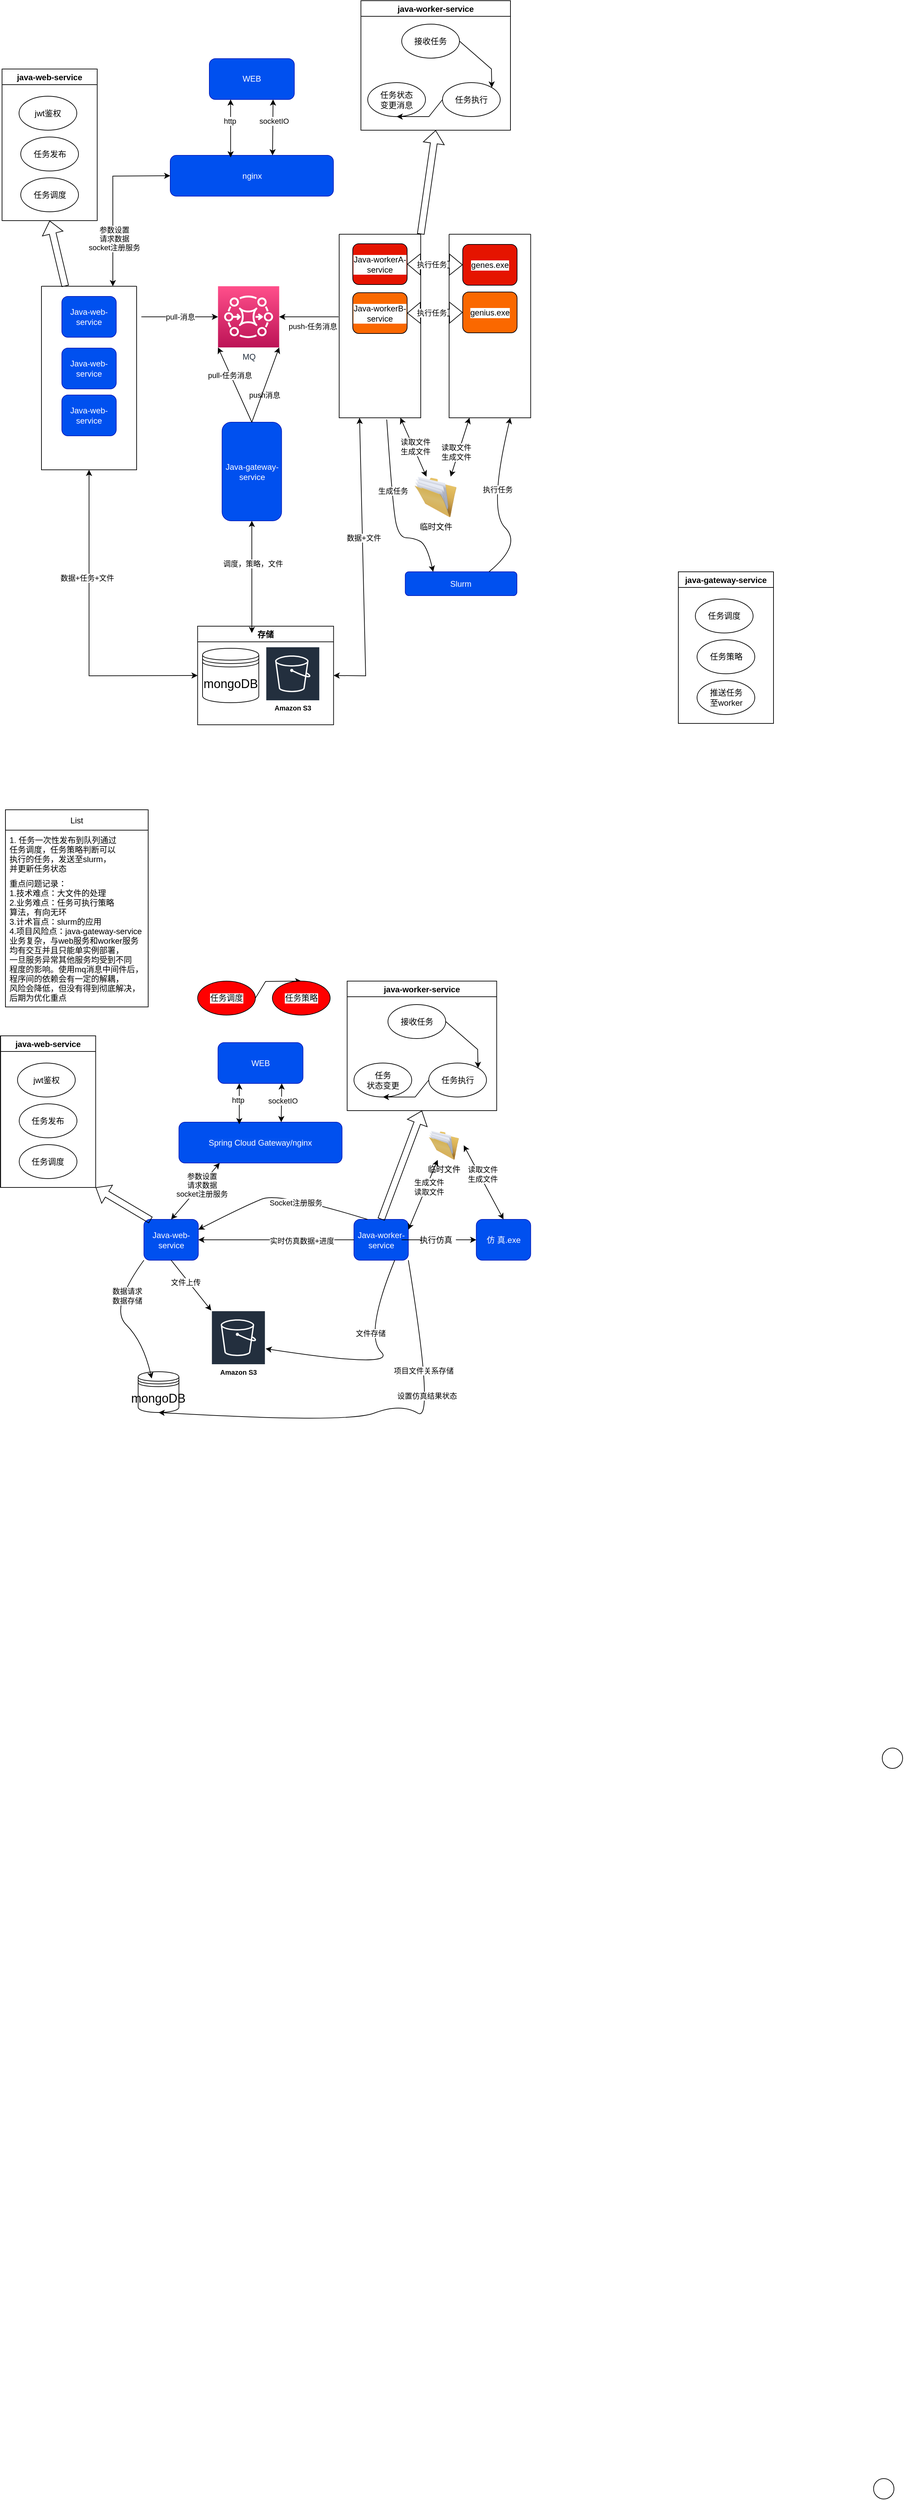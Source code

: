 <mxfile version="15.7.3" type="github">
  <diagram name="Page-1" id="822b0af5-4adb-64df-f703-e8dfc1f81529">
    <mxGraphModel dx="1350" dy="805" grid="1" gridSize="10" guides="1" tooltips="1" connect="1" arrows="1" fold="1" page="1" pageScale="1" pageWidth="827" pageHeight="1169" background="#ffffff" math="0" shadow="0">
      <root>
        <mxCell id="0" />
        <mxCell id="1" parent="0" />
        <mxCell id="8JtYcUfM9IEuaBObehJX-100" value="" style="shape=ellipse;html=1;dashed=0;whitespace=wrap;perimeter=ellipsePerimeter;shadow=0;labelBackgroundColor=default;fontSize=10;fontColor=default;strokeColor=default;strokeWidth=1;fillColor=default;verticalAlign=top;align=center;" parent="1" vertex="1">
          <mxGeometry x="1320" y="2580" width="30" height="30" as="geometry" />
        </mxCell>
        <mxCell id="8JtYcUfM9IEuaBObehJX-207" value="WEB" style="rounded=1;whiteSpace=wrap;html=1;fontColor=#ffffff;strokeColor=#001DBC;fillColor=#0050ef;align=center;" parent="1" vertex="1">
          <mxGeometry x="330" y="95.25" width="125" height="60" as="geometry" />
        </mxCell>
        <mxCell id="8JtYcUfM9IEuaBObehJX-208" value="&lt;font style=&quot;font-size: 12px&quot;&gt;nginx&lt;/font&gt;" style="rounded=1;whiteSpace=wrap;html=1;fontColor=#ffffff;strokeColor=#001DBC;fillColor=#0050ef;align=center;" parent="1" vertex="1">
          <mxGeometry x="272.5" y="237.5" width="240" height="60" as="geometry" />
        </mxCell>
        <mxCell id="8JtYcUfM9IEuaBObehJX-209" value="" style="shape=ellipse;html=1;dashed=0;whitespace=wrap;perimeter=ellipsePerimeter;shadow=0;labelBackgroundColor=default;fontSize=10;fontColor=default;strokeColor=default;strokeWidth=1;fillColor=default;verticalAlign=top;align=center;" parent="1" vertex="1">
          <mxGeometry x="1307.25" y="3654.5" width="30" height="30" as="geometry" />
        </mxCell>
        <mxCell id="8JtYcUfM9IEuaBObehJX-215" value="" style="endArrow=classic;startArrow=classic;html=1;rounded=0;fontColor=default;strokeColor=default;labelBackgroundColor=default;exitX=0.627;exitY=0;exitDx=0;exitDy=0;entryX=0.75;entryY=1;entryDx=0;entryDy=0;exitPerimeter=0;align=center;" parent="1" source="8JtYcUfM9IEuaBObehJX-208" target="8JtYcUfM9IEuaBObehJX-207" edge="1">
          <mxGeometry width="50" height="50" relative="1" as="geometry">
            <mxPoint x="370" y="240.5" as="sourcePoint" />
            <mxPoint x="420" y="190.5" as="targetPoint" />
          </mxGeometry>
        </mxCell>
        <mxCell id="8JtYcUfM9IEuaBObehJX-216" value="socketIO" style="edgeLabel;html=1;align=center;verticalAlign=middle;resizable=0;points=[];fontColor=default;labelBackgroundColor=default;" parent="8JtYcUfM9IEuaBObehJX-215" vertex="1" connectable="0">
          <mxGeometry x="0.509" y="-1" relative="1" as="geometry">
            <mxPoint y="11" as="offset" />
          </mxGeometry>
        </mxCell>
        <mxCell id="8JtYcUfM9IEuaBObehJX-217" value="" style="endArrow=classic;startArrow=classic;html=1;rounded=0;labelBackgroundColor=default;fontColor=default;strokeColor=default;entryX=0;entryY=0.5;entryDx=0;entryDy=0;exitX=0.75;exitY=0;exitDx=0;exitDy=0;align=center;" parent="1" source="8JtYcUfM9IEuaBObehJX-269" target="8JtYcUfM9IEuaBObehJX-208" edge="1">
          <mxGeometry width="50" height="50" relative="1" as="geometry">
            <mxPoint x="261" y="380.5" as="sourcePoint" />
            <mxPoint x="370" y="330.5" as="targetPoint" />
            <Array as="points">
              <mxPoint x="188" y="268" />
            </Array>
          </mxGeometry>
        </mxCell>
        <mxCell id="8JtYcUfM9IEuaBObehJX-218" value="参数设置&lt;br&gt;请求数据&lt;br&gt;socket注册服务" style="edgeLabel;html=1;align=center;verticalAlign=middle;resizable=0;points=[];fontColor=default;" parent="8JtYcUfM9IEuaBObehJX-217" vertex="1" connectable="0">
          <mxGeometry x="0.254" y="-2" relative="1" as="geometry">
            <mxPoint y="84" as="offset" />
          </mxGeometry>
        </mxCell>
        <mxCell id="8JtYcUfM9IEuaBObehJX-230" value="java-web-service" style="swimlane;labelBackgroundColor=default;fontColor=default;strokeColor=default;fillColor=default;align=center;" parent="1" vertex="1">
          <mxGeometry x="25" y="110.5" width="140" height="223" as="geometry" />
        </mxCell>
        <mxCell id="8JtYcUfM9IEuaBObehJX-231" value="jwt鉴权" style="ellipse;whiteSpace=wrap;html=1;labelBackgroundColor=default;fontColor=default;strokeColor=default;fillColor=default;align=center;" parent="8JtYcUfM9IEuaBObehJX-230" vertex="1">
          <mxGeometry x="25" y="40" width="85" height="50" as="geometry" />
        </mxCell>
        <mxCell id="8JtYcUfM9IEuaBObehJX-232" value="任务发布" style="ellipse;whiteSpace=wrap;html=1;labelBackgroundColor=default;fontColor=default;strokeColor=default;fillColor=default;align=center;" parent="8JtYcUfM9IEuaBObehJX-230" vertex="1">
          <mxGeometry x="27.5" y="100" width="85" height="50" as="geometry" />
        </mxCell>
        <mxCell id="8JtYcUfM9IEuaBObehJX-233" value="任务调度" style="ellipse;whiteSpace=wrap;html=1;labelBackgroundColor=default;fontColor=default;strokeColor=default;fillColor=default;align=center;" parent="8JtYcUfM9IEuaBObehJX-230" vertex="1">
          <mxGeometry x="27.5" y="160" width="85" height="50" as="geometry" />
        </mxCell>
        <mxCell id="8JtYcUfM9IEuaBObehJX-234" value="" style="shape=flexArrow;endArrow=classic;html=1;rounded=0;labelBackgroundColor=default;fontColor=default;strokeColor=default;entryX=0.5;entryY=1;entryDx=0;entryDy=0;exitX=0.25;exitY=0;exitDx=0;exitDy=0;align=center;" parent="1" source="8JtYcUfM9IEuaBObehJX-269" target="8JtYcUfM9IEuaBObehJX-230" edge="1">
          <mxGeometry width="50" height="50" relative="1" as="geometry">
            <mxPoint x="231" y="381.52" as="sourcePoint" />
            <mxPoint x="150" y="400.5" as="targetPoint" />
          </mxGeometry>
        </mxCell>
        <mxCell id="8JtYcUfM9IEuaBObehJX-235" value="临时文件" style="image;html=1;image=img/lib/clip_art/general/Full_Folder_128x128.png;shadow=0;dashed=0;labelBackgroundColor=default;fontColor=default;strokeColor=default;strokeWidth=2;fillColor=none;verticalAlign=top;align=center;" parent="1" vertex="1">
          <mxGeometry x="618.25" y="710" width="89" height="60" as="geometry" />
        </mxCell>
        <mxCell id="8JtYcUfM9IEuaBObehJX-238" value="" style="endArrow=classic;startArrow=classic;html=1;rounded=0;labelBackgroundColor=default;fontColor=default;strokeColor=default;entryX=0.25;entryY=1;entryDx=0;entryDy=0;exitX=0.37;exitY=0.05;exitDx=0;exitDy=0;exitPerimeter=0;align=center;" parent="1" source="8JtYcUfM9IEuaBObehJX-208" target="8JtYcUfM9IEuaBObehJX-207" edge="1">
          <mxGeometry width="50" height="50" relative="1" as="geometry">
            <mxPoint x="320" y="240.5" as="sourcePoint" />
            <mxPoint x="370" y="190.5" as="targetPoint" />
          </mxGeometry>
        </mxCell>
        <mxCell id="8JtYcUfM9IEuaBObehJX-239" value="http" style="edgeLabel;html=1;align=center;verticalAlign=middle;resizable=0;points=[];fontColor=default;labelBackgroundColor=default;" parent="8JtYcUfM9IEuaBObehJX-238" vertex="1" connectable="0">
          <mxGeometry x="0.433" y="2" relative="1" as="geometry">
            <mxPoint y="7" as="offset" />
          </mxGeometry>
        </mxCell>
        <mxCell id="8JtYcUfM9IEuaBObehJX-242" value="" style="endArrow=classic;startArrow=classic;html=1;rounded=0;labelBackgroundColor=default;fontColor=default;strokeColor=default;exitX=0.25;exitY=1;exitDx=0;exitDy=0;entryX=0.75;entryY=0;entryDx=0;entryDy=0;align=center;" parent="1" source="8JtYcUfM9IEuaBObehJX-283" target="8JtYcUfM9IEuaBObehJX-235" edge="1">
          <mxGeometry width="50" height="50" relative="1" as="geometry">
            <mxPoint x="750" y="380.5" as="sourcePoint" />
            <mxPoint x="773" y="274.5" as="targetPoint" />
          </mxGeometry>
        </mxCell>
        <mxCell id="8JtYcUfM9IEuaBObehJX-243" value="读取文件&lt;br&gt;生成文件" style="edgeLabel;html=1;align=center;verticalAlign=middle;resizable=0;points=[];fontColor=default;labelBackgroundColor=default;" parent="8JtYcUfM9IEuaBObehJX-242" vertex="1" connectable="0">
          <mxGeometry x="0.192" y="-4" relative="1" as="geometry">
            <mxPoint as="offset" />
          </mxGeometry>
        </mxCell>
        <mxCell id="8JtYcUfM9IEuaBObehJX-246" value="java-worker-service" style="swimlane;labelBackgroundColor=default;fontColor=default;strokeColor=default;fillColor=default;align=center;startSize=23;" parent="1" vertex="1">
          <mxGeometry x="553" y="10" width="220" height="190.5" as="geometry">
            <mxRectangle x="517.25" y="1220" width="140" height="23" as="alternateBounds" />
          </mxGeometry>
        </mxCell>
        <mxCell id="8JtYcUfM9IEuaBObehJX-247" value="任务状态&lt;br&gt;变更消息" style="ellipse;whiteSpace=wrap;html=1;labelBackgroundColor=default;fontColor=default;strokeColor=default;fillColor=default;align=center;" parent="8JtYcUfM9IEuaBObehJX-246" vertex="1">
          <mxGeometry x="10" y="120.5" width="85" height="50" as="geometry" />
        </mxCell>
        <mxCell id="8JtYcUfM9IEuaBObehJX-248" value="任务执行" style="ellipse;whiteSpace=wrap;html=1;labelBackgroundColor=default;fontColor=default;strokeColor=default;fillColor=default;align=center;" parent="8JtYcUfM9IEuaBObehJX-246" vertex="1">
          <mxGeometry x="120" y="120.5" width="85" height="50" as="geometry" />
        </mxCell>
        <mxCell id="8JtYcUfM9IEuaBObehJX-249" value="" style="endArrow=classic;html=1;rounded=0;labelBackgroundColor=default;fontSize=12;fontColor=default;strokeColor=default;exitX=0;exitY=0.5;exitDx=0;exitDy=0;entryX=0.5;entryY=1;entryDx=0;entryDy=0;align=center;" parent="8JtYcUfM9IEuaBObehJX-246" source="8JtYcUfM9IEuaBObehJX-248" target="8JtYcUfM9IEuaBObehJX-247" edge="1">
          <mxGeometry width="50" height="50" relative="1" as="geometry">
            <mxPoint x="70" y="140.5" as="sourcePoint" />
            <mxPoint x="120" y="90.5" as="targetPoint" />
            <Array as="points">
              <mxPoint x="100" y="170.5" />
            </Array>
          </mxGeometry>
        </mxCell>
        <mxCell id="8JtYcUfM9IEuaBObehJX-250" value="接收任务" style="ellipse;whiteSpace=wrap;html=1;labelBackgroundColor=default;fontColor=default;strokeColor=default;fillColor=default;align=center;" parent="8JtYcUfM9IEuaBObehJX-246" vertex="1">
          <mxGeometry x="60" y="34.5" width="85" height="50" as="geometry" />
        </mxCell>
        <mxCell id="8JtYcUfM9IEuaBObehJX-251" value="" style="endArrow=classic;html=1;rounded=0;labelBackgroundColor=default;fontSize=12;fontColor=default;strokeColor=default;exitX=1;exitY=0.5;exitDx=0;exitDy=0;entryX=1;entryY=0;entryDx=0;entryDy=0;align=center;" parent="8JtYcUfM9IEuaBObehJX-246" source="8JtYcUfM9IEuaBObehJX-250" target="8JtYcUfM9IEuaBObehJX-248" edge="1">
          <mxGeometry width="50" height="50" relative="1" as="geometry">
            <mxPoint x="80" y="140.5" as="sourcePoint" />
            <mxPoint x="130" y="90.5" as="targetPoint" />
            <Array as="points">
              <mxPoint x="192" y="100.5" />
            </Array>
          </mxGeometry>
        </mxCell>
        <mxCell id="8JtYcUfM9IEuaBObehJX-252" value="" style="shape=flexArrow;endArrow=classic;html=1;rounded=0;labelBackgroundColor=default;fontColor=default;strokeColor=default;entryX=0.5;entryY=1;entryDx=0;entryDy=0;exitX=1;exitY=0;exitDx=0;exitDy=0;align=center;" parent="1" source="8JtYcUfM9IEuaBObehJX-288" target="8JtYcUfM9IEuaBObehJX-246" edge="1">
          <mxGeometry width="50" height="50" relative="1" as="geometry">
            <mxPoint x="572.75" y="380.5" as="sourcePoint" />
            <mxPoint x="539" y="243.49" as="targetPoint" />
          </mxGeometry>
        </mxCell>
        <mxCell id="8JtYcUfM9IEuaBObehJX-253" value="" style="endArrow=none;html=1;rounded=0;labelBackgroundColor=default;fontSize=12;fontColor=default;strokeColor=default;align=center;entryX=0;entryY=0;entryDx=0;entryDy=0;exitX=0;exitY=1;exitDx=0;exitDy=0;" parent="1" source="8JtYcUfM9IEuaBObehJX-230" target="8JtYcUfM9IEuaBObehJX-230" edge="1">
          <mxGeometry width="50" height="50" relative="1" as="geometry">
            <mxPoint x="-10" y="234.5" as="sourcePoint" />
            <mxPoint x="40" y="184.5" as="targetPoint" />
          </mxGeometry>
        </mxCell>
        <mxCell id="8JtYcUfM9IEuaBObehJX-254" value="" style="endArrow=none;html=1;rounded=0;labelBackgroundColor=default;fontSize=12;fontColor=default;strokeColor=default;align=center;entryX=1;entryY=0;entryDx=0;entryDy=0;exitX=0;exitY=0;exitDx=0;exitDy=0;" parent="1" source="8JtYcUfM9IEuaBObehJX-246" target="8JtYcUfM9IEuaBObehJX-246" edge="1">
          <mxGeometry width="50" height="50" relative="1" as="geometry">
            <mxPoint x="560" y="4.5" as="sourcePoint" />
            <mxPoint x="610" y="-45.5" as="targetPoint" />
          </mxGeometry>
        </mxCell>
        <mxCell id="8JtYcUfM9IEuaBObehJX-255" value="" style="endArrow=none;html=1;rounded=0;labelBackgroundColor=default;fontSize=12;fontColor=default;strokeColor=default;align=center;entryX=0;entryY=0;entryDx=0;entryDy=0;exitX=0;exitY=1;exitDx=0;exitDy=0;" parent="1" source="8JtYcUfM9IEuaBObehJX-230" target="8JtYcUfM9IEuaBObehJX-230" edge="1">
          <mxGeometry width="50" height="50" relative="1" as="geometry">
            <mxPoint x="-10" y="234.5" as="sourcePoint" />
            <mxPoint x="40" y="184.5" as="targetPoint" />
          </mxGeometry>
        </mxCell>
        <mxCell id="8JtYcUfM9IEuaBObehJX-257" value="Java-gateway-service" style="rounded=1;whiteSpace=wrap;html=1;strokeColor=#001DBC;fillColor=#0050ef;fontColor=#ffffff;align=center;" parent="1" vertex="1">
          <mxGeometry x="348.75" y="630" width="87.5" height="145" as="geometry" />
        </mxCell>
        <mxCell id="8JtYcUfM9IEuaBObehJX-258" value="List" style="swimlane;fontStyle=0;childLayout=stackLayout;horizontal=1;startSize=30;horizontalStack=0;resizeParent=1;resizeParentMax=0;resizeLast=0;collapsible=1;marginBottom=0;labelBackgroundColor=default;fontSize=12;fontColor=default;strokeColor=default;fillColor=default;align=center;" parent="1" vertex="1">
          <mxGeometry x="30" y="1200" width="210" height="290" as="geometry" />
        </mxCell>
        <mxCell id="8JtYcUfM9IEuaBObehJX-259" value="1. 任务一次性发布到队列通过&#xa;任务调度，任务策略判断可以&#xa;执行的任务，发送至slurm，&#xa;并更新任务状态" style="text;strokeColor=none;fillColor=none;align=left;verticalAlign=middle;spacingLeft=4;spacingRight=4;overflow=hidden;points=[[0,0.5],[1,0.5]];portConstraint=eastwest;rotatable=0;labelBackgroundColor=default;fontSize=12;fontColor=default;" parent="8JtYcUfM9IEuaBObehJX-258" vertex="1">
          <mxGeometry y="30" width="210" height="70" as="geometry" />
        </mxCell>
        <mxCell id="8JtYcUfM9IEuaBObehJX-260" value="重点问题记录：&#xa;1.技术难点：大文件的处理&#xa;2.业务难点：任务可执行策略&#xa;算法，有向无环&#xa;3.计术盲点：slurm的应用&#xa;4.项目风险点：java-gateway-service&#xa;业务复杂，与web服务和worker服务&#xa;均有交互并且只能单实例部署，&#xa;一旦服务异常其他服务均受到不同&#xa;程度的影响。使用mq消息中间件后，&#xa;程序间的依赖会有一定的解耦，&#xa;风险会降低，但没有得到彻底解决，&#xa;后期为优化重点&#xa;" style="text;strokeColor=none;fillColor=none;align=left;verticalAlign=middle;spacingLeft=4;spacingRight=4;overflow=hidden;points=[[0,0.5],[1,0.5]];portConstraint=eastwest;rotatable=0;labelBackgroundColor=default;fontSize=12;fontColor=default;" parent="8JtYcUfM9IEuaBObehJX-258" vertex="1">
          <mxGeometry y="100" width="210" height="190" as="geometry" />
        </mxCell>
        <mxCell id="8JtYcUfM9IEuaBObehJX-262" value="java-gateway-service" style="swimlane;labelBackgroundColor=default;fontColor=default;strokeColor=default;fillColor=default;align=center;" parent="1" vertex="1">
          <mxGeometry x="1020" y="850" width="140" height="223" as="geometry" />
        </mxCell>
        <mxCell id="8JtYcUfM9IEuaBObehJX-263" value="任务调度" style="ellipse;whiteSpace=wrap;html=1;labelBackgroundColor=default;fontColor=default;strokeColor=default;fillColor=default;align=center;" parent="8JtYcUfM9IEuaBObehJX-262" vertex="1">
          <mxGeometry x="25" y="40" width="85" height="50" as="geometry" />
        </mxCell>
        <mxCell id="8JtYcUfM9IEuaBObehJX-264" value="任务策略" style="ellipse;whiteSpace=wrap;html=1;labelBackgroundColor=default;fontColor=default;strokeColor=default;fillColor=default;align=center;" parent="8JtYcUfM9IEuaBObehJX-262" vertex="1">
          <mxGeometry x="27.5" y="100" width="85" height="50" as="geometry" />
        </mxCell>
        <mxCell id="8JtYcUfM9IEuaBObehJX-265" value="推送任务&lt;br&gt;至worker" style="ellipse;whiteSpace=wrap;html=1;labelBackgroundColor=default;fontColor=default;strokeColor=default;fillColor=default;align=center;" parent="8JtYcUfM9IEuaBObehJX-262" vertex="1">
          <mxGeometry x="27.5" y="160" width="85" height="50" as="geometry" />
        </mxCell>
        <mxCell id="8JtYcUfM9IEuaBObehJX-269" value="" style="swimlane;startSize=0;labelBackgroundColor=default;fontSize=12;fontColor=default;strokeColor=default;fillColor=default;align=center;" parent="1" vertex="1">
          <mxGeometry x="83" y="430" width="140" height="270" as="geometry" />
        </mxCell>
        <mxCell id="8JtYcUfM9IEuaBObehJX-270" value="Java-web-service" style="rounded=1;whiteSpace=wrap;html=1;fontColor=#ffffff;strokeColor=#001DBC;fillColor=#0050ef;align=center;" parent="8JtYcUfM9IEuaBObehJX-269" vertex="1">
          <mxGeometry x="30" y="15" width="80" height="60" as="geometry" />
        </mxCell>
        <mxCell id="8JtYcUfM9IEuaBObehJX-271" value="Java-web-service" style="rounded=1;whiteSpace=wrap;html=1;fontColor=#ffffff;strokeColor=#001DBC;fillColor=#0050ef;align=center;" parent="8JtYcUfM9IEuaBObehJX-269" vertex="1">
          <mxGeometry x="30" y="91" width="80" height="60" as="geometry" />
        </mxCell>
        <mxCell id="8JtYcUfM9IEuaBObehJX-272" value="Java-web-service" style="rounded=1;whiteSpace=wrap;html=1;fontColor=#ffffff;strokeColor=#001DBC;fillColor=#0050ef;align=center;" parent="8JtYcUfM9IEuaBObehJX-269" vertex="1">
          <mxGeometry x="30" y="160" width="80" height="60" as="geometry" />
        </mxCell>
        <mxCell id="2j4pdHEftP-hzSSoYdJb-28" value="" style="shape=image;html=1;verticalAlign=top;verticalLabelPosition=bottom;labelBackgroundColor=default;imageAspect=0;aspect=fixed;image=https://cdn3.iconfinder.com/data/icons/font-awesome-solid/512/ellipsis-vertical-128.png;fontSize=12;fontColor=default;strokeColor=default;fillColor=default;" vertex="1" parent="8JtYcUfM9IEuaBObehJX-269">
          <mxGeometry x="52" y="230" width="36" height="36" as="geometry" />
        </mxCell>
        <mxCell id="8JtYcUfM9IEuaBObehJX-279" value="" style="endArrow=classic;startArrow=classic;html=1;rounded=0;labelBackgroundColor=default;fontSize=12;fontColor=default;strokeColor=default;align=center;entryX=0.5;entryY=1;entryDx=0;entryDy=0;exitX=0;exitY=0.5;exitDx=0;exitDy=0;" parent="1" source="2j4pdHEftP-hzSSoYdJb-18" target="8JtYcUfM9IEuaBObehJX-269" edge="1">
          <mxGeometry width="50" height="50" relative="1" as="geometry">
            <mxPoint x="310" y="900" as="sourcePoint" />
            <mxPoint x="242.75" y="710" as="targetPoint" />
            <Array as="points">
              <mxPoint x="153" y="1003" />
            </Array>
          </mxGeometry>
        </mxCell>
        <mxCell id="6H5OHKeQBbOHRSQjsgT--6" value="数据+任务+文件" style="edgeLabel;html=1;align=center;verticalAlign=middle;resizable=0;points=[];" parent="8JtYcUfM9IEuaBObehJX-279" vertex="1" connectable="0">
          <mxGeometry x="0.316" y="3" relative="1" as="geometry">
            <mxPoint as="offset" />
          </mxGeometry>
        </mxCell>
        <mxCell id="8JtYcUfM9IEuaBObehJX-283" value="" style="swimlane;startSize=0;labelBackgroundColor=default;fontSize=12;fontColor=default;strokeColor=default;fillColor=default;align=center;" parent="1" vertex="1">
          <mxGeometry x="682.75" y="353.5" width="120" height="270" as="geometry">
            <mxRectangle x="675" y="353.5" width="50" height="40" as="alternateBounds" />
          </mxGeometry>
        </mxCell>
        <mxCell id="8JtYcUfM9IEuaBObehJX-284" value="" style="shape=image;html=1;verticalAlign=top;verticalLabelPosition=bottom;labelBackgroundColor=default;imageAspect=0;aspect=fixed;image=https://cdn3.iconfinder.com/data/icons/font-awesome-solid/512/ellipsis-vertical-128.png;fontSize=12;fontColor=default;strokeColor=default;fillColor=default;" parent="8JtYcUfM9IEuaBObehJX-283" vertex="1">
          <mxGeometry x="42" y="156.5" width="36" height="36" as="geometry" />
        </mxCell>
        <mxCell id="8JtYcUfM9IEuaBObehJX-285" value="genes.exe" style="rounded=1;whiteSpace=wrap;html=1;strokeColor=default;fillColor=#e51400;fontColor=default;align=center;labelBackgroundColor=default;" parent="8JtYcUfM9IEuaBObehJX-283" vertex="1">
          <mxGeometry x="20" y="15" width="80" height="60" as="geometry" />
        </mxCell>
        <mxCell id="8JtYcUfM9IEuaBObehJX-286" value="genius.exe" style="rounded=1;whiteSpace=wrap;html=1;strokeColor=default;fillColor=#fa6800;fontColor=default;align=center;labelBackgroundColor=default;" parent="8JtYcUfM9IEuaBObehJX-283" vertex="1">
          <mxGeometry x="20" y="85" width="80" height="60" as="geometry" />
        </mxCell>
        <mxCell id="8JtYcUfM9IEuaBObehJX-288" value="" style="swimlane;startSize=0;labelBackgroundColor=default;fontSize=12;fontColor=default;strokeColor=default;fillColor=#e51400;align=center;" parent="1" vertex="1">
          <mxGeometry x="521" y="353.5" width="120" height="270" as="geometry" />
        </mxCell>
        <mxCell id="8JtYcUfM9IEuaBObehJX-289" value="Java-workerA-service" style="rounded=1;whiteSpace=wrap;html=1;strokeColor=default;fillColor=#e51400;fontColor=default;align=center;labelBackgroundColor=default;" parent="8JtYcUfM9IEuaBObehJX-288" vertex="1">
          <mxGeometry x="20" y="14" width="80" height="60" as="geometry" />
        </mxCell>
        <mxCell id="8JtYcUfM9IEuaBObehJX-290" value="Java-workerB-service" style="rounded=1;whiteSpace=wrap;html=1;strokeColor=default;fillColor=#fa6800;fontColor=default;align=center;labelBackgroundColor=default;" parent="8JtYcUfM9IEuaBObehJX-288" vertex="1">
          <mxGeometry x="20" y="86" width="80" height="60" as="geometry" />
        </mxCell>
        <mxCell id="8JtYcUfM9IEuaBObehJX-292" value="" style="shape=image;html=1;verticalAlign=top;verticalLabelPosition=bottom;labelBackgroundColor=default;imageAspect=0;aspect=fixed;image=https://cdn3.iconfinder.com/data/icons/font-awesome-solid/512/ellipsis-vertical-128.png;fontSize=12;fontColor=default;strokeColor=default;fillColor=default;" parent="8JtYcUfM9IEuaBObehJX-288" vertex="1">
          <mxGeometry x="42" y="156.5" width="36" height="36" as="geometry" />
        </mxCell>
        <mxCell id="8JtYcUfM9IEuaBObehJX-311" value="" style="shape=flexArrow;endArrow=classic;startArrow=classic;html=1;rounded=0;labelBackgroundColor=default;fontSize=12;fontColor=default;strokeColor=default;align=center;exitX=1;exitY=0.5;exitDx=0;exitDy=0;entryX=0;entryY=0.5;entryDx=0;entryDy=0;" parent="1" source="8JtYcUfM9IEuaBObehJX-290" target="8JtYcUfM9IEuaBObehJX-286" edge="1">
          <mxGeometry width="100" height="100" relative="1" as="geometry">
            <mxPoint x="570" y="540" as="sourcePoint" />
            <mxPoint x="670" y="440" as="targetPoint" />
          </mxGeometry>
        </mxCell>
        <mxCell id="6H5OHKeQBbOHRSQjsgT--45" value="执行任务" style="edgeLabel;html=1;align=center;verticalAlign=middle;resizable=0;points=[];" parent="8JtYcUfM9IEuaBObehJX-311" vertex="1" connectable="0">
          <mxGeometry x="-0.161" relative="1" as="geometry">
            <mxPoint x="1" as="offset" />
          </mxGeometry>
        </mxCell>
        <mxCell id="Vperq7EreJE0jOaaFvD--1" value="WEB" style="rounded=1;whiteSpace=wrap;html=1;fontColor=#ffffff;strokeColor=#001DBC;fillColor=#0050ef;align=center;" parent="1" vertex="1">
          <mxGeometry x="342.75" y="1542.5" width="125" height="60" as="geometry" />
        </mxCell>
        <mxCell id="Vperq7EreJE0jOaaFvD--2" value="&lt;font style=&quot;font-size: 12px&quot;&gt;&lt;span style=&quot;background-color: rgba(255 , 255 , 255 , 0.01)&quot;&gt;Spring Cloud Gateway/&lt;/span&gt;nginx&lt;/font&gt;" style="rounded=1;whiteSpace=wrap;html=1;fontColor=#ffffff;strokeColor=#001DBC;fillColor=#0050ef;align=center;" parent="1" vertex="1">
          <mxGeometry x="285.25" y="1659.5" width="240" height="60" as="geometry" />
        </mxCell>
        <mxCell id="Vperq7EreJE0jOaaFvD--3" value="Java-web-service" style="rounded=1;whiteSpace=wrap;html=1;fontColor=#ffffff;strokeColor=#001DBC;fillColor=#0050ef;align=center;" parent="1" vertex="1">
          <mxGeometry x="233.75" y="1802.5" width="80" height="60" as="geometry" />
        </mxCell>
        <mxCell id="Vperq7EreJE0jOaaFvD--4" value="mongoDB" style="shape=datastore;whiteSpace=wrap;html=1;fontSize=18;fillColor=default;strokeColor=default;fontColor=default;align=center;" parent="1" vertex="1">
          <mxGeometry x="225.25" y="2026.5" width="60" height="60" as="geometry" />
        </mxCell>
        <mxCell id="Vperq7EreJE0jOaaFvD--5" value="Amazon S3" style="sketch=0;outlineConnect=0;fontColor=default;gradientColor=none;strokeColor=#ffffff;fillColor=#232F3E;dashed=0;verticalLabelPosition=middle;verticalAlign=bottom;align=center;html=1;whiteSpace=wrap;fontSize=10;fontStyle=1;spacing=3;shape=mxgraph.aws4.productIcon;prIcon=mxgraph.aws4.s3;" parent="1" vertex="1">
          <mxGeometry x="332.75" y="1936.5" width="80" height="100" as="geometry" />
        </mxCell>
        <mxCell id="Vperq7EreJE0jOaaFvD--6" value="" style="edgeStyle=orthogonalEdgeStyle;rounded=0;orthogonalLoop=1;jettySize=auto;html=1;labelBackgroundColor=default;fontColor=default;strokeColor=default;exitX=1;exitY=0.5;exitDx=0;exitDy=0;startArrow=none;align=center;entryX=0;entryY=0.5;entryDx=0;entryDy=0;" parent="1" source="Vperq7EreJE0jOaaFvD--37" target="Vperq7EreJE0jOaaFvD--49" edge="1">
          <mxGeometry relative="1" as="geometry">
            <mxPoint x="645.75" y="1836.5" as="sourcePoint" />
            <mxPoint x="715.75" y="1832.5" as="targetPoint" />
          </mxGeometry>
        </mxCell>
        <mxCell id="Vperq7EreJE0jOaaFvD--7" value="Java-worker-service" style="rounded=1;whiteSpace=wrap;html=1;strokeColor=#001DBC;fillColor=#0050ef;fontColor=#ffffff;align=center;" parent="1" vertex="1">
          <mxGeometry x="542.75" y="1802.5" width="80" height="60" as="geometry" />
        </mxCell>
        <mxCell id="Vperq7EreJE0jOaaFvD--8" value="" style="endArrow=classic;startArrow=classic;html=1;rounded=0;fontColor=default;strokeColor=default;labelBackgroundColor=default;exitX=0.627;exitY=0;exitDx=0;exitDy=0;entryX=0.75;entryY=1;entryDx=0;entryDy=0;exitPerimeter=0;align=center;" parent="1" source="Vperq7EreJE0jOaaFvD--2" target="Vperq7EreJE0jOaaFvD--1" edge="1">
          <mxGeometry width="50" height="50" relative="1" as="geometry">
            <mxPoint x="382.75" y="1662.5" as="sourcePoint" />
            <mxPoint x="432.75" y="1612.5" as="targetPoint" />
          </mxGeometry>
        </mxCell>
        <mxCell id="Vperq7EreJE0jOaaFvD--9" value="socketIO" style="edgeLabel;html=1;align=center;verticalAlign=middle;resizable=0;points=[];fontColor=default;labelBackgroundColor=default;" parent="Vperq7EreJE0jOaaFvD--8" vertex="1" connectable="0">
          <mxGeometry x="0.509" y="-1" relative="1" as="geometry">
            <mxPoint y="11" as="offset" />
          </mxGeometry>
        </mxCell>
        <mxCell id="Vperq7EreJE0jOaaFvD--10" value="" style="endArrow=classic;startArrow=classic;html=1;rounded=0;labelBackgroundColor=default;fontColor=default;strokeColor=default;entryX=0.25;entryY=1;entryDx=0;entryDy=0;exitX=0.5;exitY=0;exitDx=0;exitDy=0;align=center;" parent="1" source="Vperq7EreJE0jOaaFvD--3" target="Vperq7EreJE0jOaaFvD--2" edge="1">
          <mxGeometry width="50" height="50" relative="1" as="geometry">
            <mxPoint x="332.75" y="1802.5" as="sourcePoint" />
            <mxPoint x="382.75" y="1752.5" as="targetPoint" />
          </mxGeometry>
        </mxCell>
        <mxCell id="Vperq7EreJE0jOaaFvD--11" value="参数设置&lt;br&gt;请求数据&lt;br&gt;socket注册服务" style="edgeLabel;html=1;align=center;verticalAlign=middle;resizable=0;points=[];fontColor=default;" parent="Vperq7EreJE0jOaaFvD--10" vertex="1" connectable="0">
          <mxGeometry x="0.254" y="-2" relative="1" as="geometry">
            <mxPoint x="-1" as="offset" />
          </mxGeometry>
        </mxCell>
        <mxCell id="Vperq7EreJE0jOaaFvD--12" value="" style="curved=1;endArrow=classic;html=1;rounded=0;labelBackgroundColor=default;fontColor=default;strokeColor=default;exitX=0.25;exitY=0;exitDx=0;exitDy=0;entryX=1;entryY=0.25;entryDx=0;entryDy=0;align=center;" parent="1" source="Vperq7EreJE0jOaaFvD--7" target="Vperq7EreJE0jOaaFvD--3" edge="1">
          <mxGeometry width="50" height="50" relative="1" as="geometry">
            <mxPoint x="382.25" y="1832.5" as="sourcePoint" />
            <mxPoint x="442.25" y="1772.5" as="targetPoint" />
            <Array as="points">
              <mxPoint x="432.75" y="1762.5" />
              <mxPoint x="382.25" y="1782.5" />
            </Array>
          </mxGeometry>
        </mxCell>
        <mxCell id="Vperq7EreJE0jOaaFvD--13" value="Socket注册服务" style="edgeLabel;html=1;align=center;verticalAlign=middle;resizable=0;points=[];fontColor=default;" parent="Vperq7EreJE0jOaaFvD--12" vertex="1" connectable="0">
          <mxGeometry x="-0.187" y="7" relative="1" as="geometry">
            <mxPoint as="offset" />
          </mxGeometry>
        </mxCell>
        <mxCell id="Vperq7EreJE0jOaaFvD--14" value="" style="curved=1;endArrow=classic;html=1;rounded=0;labelBackgroundColor=default;fontColor=default;strokeColor=default;entryX=0.333;entryY=0.167;entryDx=0;entryDy=0;entryPerimeter=0;exitX=0;exitY=1;exitDx=0;exitDy=0;align=center;" parent="1" source="Vperq7EreJE0jOaaFvD--3" target="Vperq7EreJE0jOaaFvD--4" edge="1">
          <mxGeometry width="50" height="50" relative="1" as="geometry">
            <mxPoint x="232.75" y="1932.5" as="sourcePoint" />
            <mxPoint x="182.75" y="1982.5" as="targetPoint" />
            <Array as="points">
              <mxPoint x="182.75" y="1932.5" />
              <mxPoint x="232.75" y="1982.5" />
            </Array>
          </mxGeometry>
        </mxCell>
        <mxCell id="Vperq7EreJE0jOaaFvD--15" value="数据请求&lt;br&gt;数据存储" style="edgeLabel;html=1;align=center;verticalAlign=middle;resizable=0;points=[];fontColor=default;labelBackgroundColor=default;" parent="Vperq7EreJE0jOaaFvD--14" vertex="1" connectable="0">
          <mxGeometry x="-0.448" y="12" relative="1" as="geometry">
            <mxPoint y="-2" as="offset" />
          </mxGeometry>
        </mxCell>
        <mxCell id="Vperq7EreJE0jOaaFvD--16" value="" style="endArrow=classic;html=1;rounded=0;labelBackgroundColor=default;fontColor=default;strokeColor=default;exitX=0.5;exitY=1;exitDx=0;exitDy=0;align=center;" parent="1" source="Vperq7EreJE0jOaaFvD--3" target="Vperq7EreJE0jOaaFvD--5" edge="1">
          <mxGeometry width="50" height="50" relative="1" as="geometry">
            <mxPoint x="416.75" y="1952.5" as="sourcePoint" />
            <mxPoint x="466.75" y="1902.5" as="targetPoint" />
          </mxGeometry>
        </mxCell>
        <mxCell id="Vperq7EreJE0jOaaFvD--17" value="文件上传" style="edgeLabel;html=1;align=center;verticalAlign=middle;resizable=0;points=[];fontColor=default;" parent="Vperq7EreJE0jOaaFvD--16" vertex="1" connectable="0">
          <mxGeometry x="-0.169" y="-3" relative="1" as="geometry">
            <mxPoint x="-1" as="offset" />
          </mxGeometry>
        </mxCell>
        <mxCell id="Vperq7EreJE0jOaaFvD--18" value="" style="curved=1;endArrow=classic;html=1;rounded=0;labelBackgroundColor=default;fontColor=default;strokeColor=default;exitX=0.75;exitY=1;exitDx=0;exitDy=0;align=center;" parent="1" source="Vperq7EreJE0jOaaFvD--7" target="Vperq7EreJE0jOaaFvD--5" edge="1">
          <mxGeometry width="50" height="50" relative="1" as="geometry">
            <mxPoint x="607.75" y="1972.5" as="sourcePoint" />
            <mxPoint x="557.75" y="2022.5" as="targetPoint" />
            <Array as="points">
              <mxPoint x="557.75" y="1972.5" />
              <mxPoint x="607.75" y="2022.5" />
            </Array>
          </mxGeometry>
        </mxCell>
        <mxCell id="Vperq7EreJE0jOaaFvD--19" value="文件存储" style="edgeLabel;html=1;align=center;verticalAlign=middle;resizable=0;points=[];fontColor=default;" parent="Vperq7EreJE0jOaaFvD--18" vertex="1" connectable="0">
          <mxGeometry x="-0.413" y="7" relative="1" as="geometry">
            <mxPoint as="offset" />
          </mxGeometry>
        </mxCell>
        <mxCell id="Vperq7EreJE0jOaaFvD--20" value="" style="curved=1;endArrow=classic;html=1;rounded=0;labelBackgroundColor=default;fontColor=default;strokeColor=default;entryX=0.5;entryY=1;entryDx=0;entryDy=0;exitX=1;exitY=1;exitDx=0;exitDy=0;align=center;" parent="1" source="Vperq7EreJE0jOaaFvD--7" target="Vperq7EreJE0jOaaFvD--4" edge="1">
          <mxGeometry width="50" height="50" relative="1" as="geometry">
            <mxPoint x="611.75" y="2102.5" as="sourcePoint" />
            <mxPoint x="661.75" y="2052.5" as="targetPoint" />
            <Array as="points">
              <mxPoint x="661.75" y="2102.5" />
              <mxPoint x="611.75" y="2072.5" />
              <mxPoint x="532.75" y="2102.5" />
            </Array>
          </mxGeometry>
        </mxCell>
        <mxCell id="Vperq7EreJE0jOaaFvD--21" value="项目文件关系存储" style="edgeLabel;html=1;align=center;verticalAlign=middle;resizable=0;points=[];fontColor=default;" parent="Vperq7EreJE0jOaaFvD--20" vertex="1" connectable="0">
          <mxGeometry x="-0.507" y="-4" relative="1" as="geometry">
            <mxPoint as="offset" />
          </mxGeometry>
        </mxCell>
        <mxCell id="Vperq7EreJE0jOaaFvD--22" value="设置仿真结果状态" style="edgeLabel;html=1;align=center;verticalAlign=middle;resizable=0;points=[];fontColor=default;" parent="Vperq7EreJE0jOaaFvD--20" vertex="1" connectable="0">
          <mxGeometry x="-0.394" y="-5" relative="1" as="geometry">
            <mxPoint as="offset" />
          </mxGeometry>
        </mxCell>
        <mxCell id="Vperq7EreJE0jOaaFvD--23" value="java-web-service" style="swimlane;labelBackgroundColor=default;fontColor=default;strokeColor=default;fillColor=default;align=center;" parent="1" vertex="1">
          <mxGeometry x="22.75" y="1532.5" width="140" height="223" as="geometry" />
        </mxCell>
        <mxCell id="Vperq7EreJE0jOaaFvD--24" value="jwt鉴权" style="ellipse;whiteSpace=wrap;html=1;labelBackgroundColor=default;fontColor=default;strokeColor=default;fillColor=default;align=center;" parent="Vperq7EreJE0jOaaFvD--23" vertex="1">
          <mxGeometry x="25" y="40" width="85" height="50" as="geometry" />
        </mxCell>
        <mxCell id="Vperq7EreJE0jOaaFvD--25" value="任务发布" style="ellipse;whiteSpace=wrap;html=1;labelBackgroundColor=default;fontColor=default;strokeColor=default;fillColor=default;align=center;" parent="Vperq7EreJE0jOaaFvD--23" vertex="1">
          <mxGeometry x="27.5" y="100" width="85" height="50" as="geometry" />
        </mxCell>
        <mxCell id="Vperq7EreJE0jOaaFvD--26" value="任务调度" style="ellipse;whiteSpace=wrap;html=1;labelBackgroundColor=default;fontColor=default;strokeColor=default;fillColor=default;align=center;" parent="Vperq7EreJE0jOaaFvD--23" vertex="1">
          <mxGeometry x="27.5" y="160" width="85" height="50" as="geometry" />
        </mxCell>
        <mxCell id="Vperq7EreJE0jOaaFvD--27" value="" style="shape=flexArrow;endArrow=classic;html=1;rounded=0;labelBackgroundColor=default;fontColor=default;strokeColor=default;entryX=1;entryY=1;entryDx=0;entryDy=0;exitX=0.125;exitY=0.017;exitDx=0;exitDy=0;exitPerimeter=0;align=center;" parent="1" source="Vperq7EreJE0jOaaFvD--3" target="Vperq7EreJE0jOaaFvD--23" edge="1">
          <mxGeometry width="50" height="50" relative="1" as="geometry">
            <mxPoint x="112.75" y="1872.5" as="sourcePoint" />
            <mxPoint x="162.75" y="1822.5" as="targetPoint" />
          </mxGeometry>
        </mxCell>
        <mxCell id="Vperq7EreJE0jOaaFvD--28" value="临时文件" style="image;html=1;image=img/lib/clip_art/general/Full_Folder_128x128.png;shadow=0;dashed=0;labelBackgroundColor=default;fontColor=default;strokeColor=default;strokeWidth=2;fillColor=none;verticalAlign=top;align=center;" parent="1" vertex="1">
          <mxGeometry x="645.75" y="1672" width="58.5" height="43" as="geometry" />
        </mxCell>
        <mxCell id="Vperq7EreJE0jOaaFvD--29" value="" style="endArrow=classic;startArrow=classic;html=1;rounded=0;labelBackgroundColor=default;fontColor=default;strokeColor=default;exitX=1;exitY=0.25;exitDx=0;exitDy=0;align=center;" parent="1" source="Vperq7EreJE0jOaaFvD--7" target="Vperq7EreJE0jOaaFvD--28" edge="1">
          <mxGeometry width="50" height="50" relative="1" as="geometry">
            <mxPoint x="645.75" y="1806.5" as="sourcePoint" />
            <mxPoint x="675.75" y="1746.5" as="targetPoint" />
          </mxGeometry>
        </mxCell>
        <mxCell id="Vperq7EreJE0jOaaFvD--30" value="生成文件&lt;br&gt;读取文件" style="edgeLabel;html=1;align=center;verticalAlign=middle;resizable=0;points=[];fontColor=default;labelBackgroundColor=default;" parent="Vperq7EreJE0jOaaFvD--29" vertex="1" connectable="0">
          <mxGeometry x="0.237" y="-2" relative="1" as="geometry">
            <mxPoint x="1" as="offset" />
          </mxGeometry>
        </mxCell>
        <mxCell id="Vperq7EreJE0jOaaFvD--31" value="" style="endArrow=classic;startArrow=classic;html=1;rounded=0;labelBackgroundColor=default;fontColor=default;strokeColor=default;entryX=0.25;entryY=1;entryDx=0;entryDy=0;exitX=0.37;exitY=0.05;exitDx=0;exitDy=0;exitPerimeter=0;align=center;" parent="1" source="Vperq7EreJE0jOaaFvD--2" target="Vperq7EreJE0jOaaFvD--1" edge="1">
          <mxGeometry width="50" height="50" relative="1" as="geometry">
            <mxPoint x="332.75" y="1662.5" as="sourcePoint" />
            <mxPoint x="382.75" y="1612.5" as="targetPoint" />
          </mxGeometry>
        </mxCell>
        <mxCell id="Vperq7EreJE0jOaaFvD--32" value="http" style="edgeLabel;html=1;align=center;verticalAlign=middle;resizable=0;points=[];fontColor=default;labelBackgroundColor=default;" parent="Vperq7EreJE0jOaaFvD--31" vertex="1" connectable="0">
          <mxGeometry x="0.433" y="2" relative="1" as="geometry">
            <mxPoint y="7" as="offset" />
          </mxGeometry>
        </mxCell>
        <mxCell id="Vperq7EreJE0jOaaFvD--33" value="" style="endArrow=classic;html=1;rounded=0;labelBackgroundColor=default;fontColor=default;strokeColor=default;entryX=1;entryY=0.5;entryDx=0;entryDy=0;exitX=0;exitY=0.5;exitDx=0;exitDy=0;align=center;" parent="1" source="Vperq7EreJE0jOaaFvD--7" target="Vperq7EreJE0jOaaFvD--3" edge="1">
          <mxGeometry width="50" height="50" relative="1" as="geometry">
            <mxPoint x="412.75" y="1852.5" as="sourcePoint" />
            <mxPoint x="462.75" y="1802.5" as="targetPoint" />
          </mxGeometry>
        </mxCell>
        <mxCell id="Vperq7EreJE0jOaaFvD--34" value="实时仿真数据+进度" style="edgeLabel;html=1;align=center;verticalAlign=middle;resizable=0;points=[];fontColor=default;" parent="Vperq7EreJE0jOaaFvD--33" vertex="1" connectable="0">
          <mxGeometry x="-0.328" y="1" relative="1" as="geometry">
            <mxPoint as="offset" />
          </mxGeometry>
        </mxCell>
        <mxCell id="Vperq7EreJE0jOaaFvD--35" value="" style="endArrow=classic;startArrow=classic;html=1;rounded=0;labelBackgroundColor=default;fontColor=default;strokeColor=default;exitX=0.5;exitY=0;exitDx=0;exitDy=0;entryX=1;entryY=0.5;entryDx=0;entryDy=0;align=center;" parent="1" source="Vperq7EreJE0jOaaFvD--49" target="Vperq7EreJE0jOaaFvD--28" edge="1">
          <mxGeometry width="50" height="50" relative="1" as="geometry">
            <mxPoint x="755.75" y="1802.5" as="sourcePoint" />
            <mxPoint x="785.75" y="1696.5" as="targetPoint" />
          </mxGeometry>
        </mxCell>
        <mxCell id="Vperq7EreJE0jOaaFvD--36" value="读取文件&lt;br&gt;生成文件" style="edgeLabel;html=1;align=center;verticalAlign=middle;resizable=0;points=[];fontColor=default;labelBackgroundColor=default;" parent="Vperq7EreJE0jOaaFvD--35" vertex="1" connectable="0">
          <mxGeometry x="0.192" y="-4" relative="1" as="geometry">
            <mxPoint as="offset" />
          </mxGeometry>
        </mxCell>
        <mxCell id="Vperq7EreJE0jOaaFvD--37" value="执行仿真" style="text;html=1;align=center;verticalAlign=middle;resizable=0;points=[];autosize=1;strokeColor=none;fillColor=none;fontColor=default;labelBackgroundColor=default;" parent="1" vertex="1">
          <mxGeometry x="632.75" y="1822.5" width="60" height="20" as="geometry" />
        </mxCell>
        <mxCell id="Vperq7EreJE0jOaaFvD--38" value="" style="edgeStyle=orthogonalEdgeStyle;rounded=0;orthogonalLoop=1;jettySize=auto;html=1;labelBackgroundColor=default;fontColor=default;strokeColor=default;exitX=1;exitY=0.5;exitDx=0;exitDy=0;endArrow=none;align=center;" parent="1" source="Vperq7EreJE0jOaaFvD--7" target="Vperq7EreJE0jOaaFvD--37" edge="1">
          <mxGeometry relative="1" as="geometry">
            <mxPoint x="622.75" y="1832.5" as="sourcePoint" />
            <mxPoint x="715.75" y="1832.5" as="targetPoint" />
          </mxGeometry>
        </mxCell>
        <mxCell id="Vperq7EreJE0jOaaFvD--39" value="java-worker-service" style="swimlane;labelBackgroundColor=default;fontColor=default;strokeColor=default;fillColor=default;align=center;startSize=23;" parent="1" vertex="1">
          <mxGeometry x="532.75" y="1452" width="220" height="190.5" as="geometry" />
        </mxCell>
        <mxCell id="Vperq7EreJE0jOaaFvD--40" value="任务&lt;br&gt;状态变更" style="ellipse;whiteSpace=wrap;html=1;labelBackgroundColor=default;fontColor=default;strokeColor=default;fillColor=default;align=center;" parent="Vperq7EreJE0jOaaFvD--39" vertex="1">
          <mxGeometry x="10" y="120.5" width="85" height="50" as="geometry" />
        </mxCell>
        <mxCell id="Vperq7EreJE0jOaaFvD--41" value="任务执行" style="ellipse;whiteSpace=wrap;html=1;labelBackgroundColor=default;fontColor=default;strokeColor=default;fillColor=default;align=center;" parent="Vperq7EreJE0jOaaFvD--39" vertex="1">
          <mxGeometry x="120" y="120.5" width="85" height="50" as="geometry" />
        </mxCell>
        <mxCell id="Vperq7EreJE0jOaaFvD--42" value="" style="endArrow=classic;html=1;rounded=0;labelBackgroundColor=default;fontSize=12;fontColor=default;strokeColor=default;exitX=0;exitY=0.5;exitDx=0;exitDy=0;entryX=0.5;entryY=1;entryDx=0;entryDy=0;align=center;" parent="Vperq7EreJE0jOaaFvD--39" source="Vperq7EreJE0jOaaFvD--41" target="Vperq7EreJE0jOaaFvD--40" edge="1">
          <mxGeometry width="50" height="50" relative="1" as="geometry">
            <mxPoint x="70" y="140.5" as="sourcePoint" />
            <mxPoint x="120" y="90.5" as="targetPoint" />
            <Array as="points">
              <mxPoint x="100" y="170.5" />
            </Array>
          </mxGeometry>
        </mxCell>
        <mxCell id="Vperq7EreJE0jOaaFvD--43" value="接收任务" style="ellipse;whiteSpace=wrap;html=1;labelBackgroundColor=default;fontColor=default;strokeColor=default;fillColor=default;align=center;" parent="Vperq7EreJE0jOaaFvD--39" vertex="1">
          <mxGeometry x="60" y="34.5" width="85" height="50" as="geometry" />
        </mxCell>
        <mxCell id="Vperq7EreJE0jOaaFvD--44" value="" style="endArrow=classic;html=1;rounded=0;labelBackgroundColor=default;fontSize=12;fontColor=default;strokeColor=default;exitX=1;exitY=0.5;exitDx=0;exitDy=0;entryX=1;entryY=0;entryDx=0;entryDy=0;align=center;" parent="Vperq7EreJE0jOaaFvD--39" source="Vperq7EreJE0jOaaFvD--43" target="Vperq7EreJE0jOaaFvD--41" edge="1">
          <mxGeometry width="50" height="50" relative="1" as="geometry">
            <mxPoint x="80" y="140.5" as="sourcePoint" />
            <mxPoint x="130" y="90.5" as="targetPoint" />
            <Array as="points">
              <mxPoint x="192" y="100.5" />
            </Array>
          </mxGeometry>
        </mxCell>
        <mxCell id="Vperq7EreJE0jOaaFvD--45" value="" style="shape=flexArrow;endArrow=classic;html=1;rounded=0;labelBackgroundColor=default;fontColor=default;strokeColor=default;entryX=0.5;entryY=1;entryDx=0;entryDy=0;exitX=0.5;exitY=0;exitDx=0;exitDy=0;align=center;" parent="1" source="Vperq7EreJE0jOaaFvD--7" target="Vperq7EreJE0jOaaFvD--39" edge="1">
          <mxGeometry width="50" height="50" relative="1" as="geometry">
            <mxPoint x="632.75" y="1713.51" as="sourcePoint" />
            <mxPoint x="551.75" y="1665.49" as="targetPoint" />
          </mxGeometry>
        </mxCell>
        <mxCell id="Vperq7EreJE0jOaaFvD--46" value="" style="endArrow=none;html=1;rounded=0;labelBackgroundColor=default;fontSize=12;fontColor=default;strokeColor=default;align=center;entryX=0;entryY=0;entryDx=0;entryDy=0;exitX=0;exitY=1;exitDx=0;exitDy=0;" parent="1" source="Vperq7EreJE0jOaaFvD--23" target="Vperq7EreJE0jOaaFvD--23" edge="1">
          <mxGeometry width="50" height="50" relative="1" as="geometry">
            <mxPoint x="2.75" y="1656.5" as="sourcePoint" />
            <mxPoint x="52.75" y="1606.5" as="targetPoint" />
          </mxGeometry>
        </mxCell>
        <mxCell id="Vperq7EreJE0jOaaFvD--47" value="" style="endArrow=none;html=1;rounded=0;labelBackgroundColor=default;fontSize=12;fontColor=default;strokeColor=default;align=center;entryX=1;entryY=0;entryDx=0;entryDy=0;exitX=0;exitY=0;exitDx=0;exitDy=0;" parent="1" source="Vperq7EreJE0jOaaFvD--39" target="Vperq7EreJE0jOaaFvD--39" edge="1">
          <mxGeometry width="50" height="50" relative="1" as="geometry">
            <mxPoint x="572.75" y="1426.5" as="sourcePoint" />
            <mxPoint x="622.75" y="1376.5" as="targetPoint" />
          </mxGeometry>
        </mxCell>
        <mxCell id="Vperq7EreJE0jOaaFvD--48" value="" style="endArrow=none;html=1;rounded=0;labelBackgroundColor=default;fontSize=12;fontColor=default;strokeColor=default;align=center;entryX=0;entryY=0;entryDx=0;entryDy=0;exitX=0;exitY=1;exitDx=0;exitDy=0;" parent="1" source="Vperq7EreJE0jOaaFvD--23" target="Vperq7EreJE0jOaaFvD--23" edge="1">
          <mxGeometry width="50" height="50" relative="1" as="geometry">
            <mxPoint x="2.75" y="1656.5" as="sourcePoint" />
            <mxPoint x="52.75" y="1606.5" as="targetPoint" />
          </mxGeometry>
        </mxCell>
        <mxCell id="Vperq7EreJE0jOaaFvD--49" value="仿 真.exe" style="rounded=1;whiteSpace=wrap;html=1;strokeColor=#001DBC;fillColor=#0050ef;fontColor=#ffffff;align=center;" parent="1" vertex="1">
          <mxGeometry x="722.75" y="1802.5" width="80" height="60" as="geometry" />
        </mxCell>
        <mxCell id="Vperq7EreJE0jOaaFvD--50" value="任务调度" style="ellipse;whiteSpace=wrap;html=1;labelBackgroundColor=default;fontColor=default;strokeColor=default;fillColor=#FF0000;align=center;" parent="1" vertex="1">
          <mxGeometry x="312.75" y="1452" width="85" height="50" as="geometry" />
        </mxCell>
        <mxCell id="Vperq7EreJE0jOaaFvD--51" value="" style="endArrow=classic;html=1;rounded=0;labelBackgroundColor=default;fontSize=12;fontColor=default;strokeColor=default;exitX=1;exitY=0.5;exitDx=0;exitDy=0;entryX=0.5;entryY=0;entryDx=0;entryDy=0;align=center;" parent="1" source="Vperq7EreJE0jOaaFvD--50" target="Vperq7EreJE0jOaaFvD--52" edge="1">
          <mxGeometry width="50" height="50" relative="1" as="geometry">
            <mxPoint x="392.75" y="1542.5" as="sourcePoint" />
            <mxPoint x="442.75" y="1492.5" as="targetPoint" />
            <Array as="points">
              <mxPoint x="412.75" y="1452.5" />
            </Array>
          </mxGeometry>
        </mxCell>
        <mxCell id="Vperq7EreJE0jOaaFvD--52" value="任务策略" style="ellipse;whiteSpace=wrap;html=1;labelBackgroundColor=default;fontColor=default;strokeColor=default;fillColor=#FF0000;align=center;" parent="1" vertex="1">
          <mxGeometry x="422.75" y="1452" width="85" height="50" as="geometry" />
        </mxCell>
        <mxCell id="6H5OHKeQBbOHRSQjsgT--1" value="MQ" style="sketch=0;points=[[0,0,0],[0.25,0,0],[0.5,0,0],[0.75,0,0],[1,0,0],[0,1,0],[0.25,1,0],[0.5,1,0],[0.75,1,0],[1,1,0],[0,0.25,0],[0,0.5,0],[0,0.75,0],[1,0.25,0],[1,0.5,0],[1,0.75,0]];outlineConnect=0;fontColor=#232F3E;gradientColor=#FF4F8B;gradientDirection=north;fillColor=#BC1356;strokeColor=#ffffff;dashed=0;verticalLabelPosition=bottom;verticalAlign=top;align=center;html=1;fontSize=12;fontStyle=0;aspect=fixed;shape=mxgraph.aws4.resourceIcon;resIcon=mxgraph.aws4.mq;" parent="1" vertex="1">
          <mxGeometry x="342.75" y="430" width="90" height="90" as="geometry" />
        </mxCell>
        <mxCell id="6H5OHKeQBbOHRSQjsgT--2" value="" style="endArrow=classic;html=1;rounded=0;entryX=1;entryY=0.5;entryDx=0;entryDy=0;entryPerimeter=0;" parent="1" target="6H5OHKeQBbOHRSQjsgT--1" edge="1">
          <mxGeometry width="50" height="50" relative="1" as="geometry">
            <mxPoint x="520" y="475" as="sourcePoint" />
            <mxPoint x="710" y="650" as="targetPoint" />
            <Array as="points" />
          </mxGeometry>
        </mxCell>
        <mxCell id="6H5OHKeQBbOHRSQjsgT--10" value="push-任务消息" style="edgeLabel;html=1;align=center;verticalAlign=middle;resizable=0;points=[];" parent="6H5OHKeQBbOHRSQjsgT--2" vertex="1" connectable="0">
          <mxGeometry x="-0.521" y="3" relative="1" as="geometry">
            <mxPoint x="-17" y="11" as="offset" />
          </mxGeometry>
        </mxCell>
        <mxCell id="6H5OHKeQBbOHRSQjsgT--3" value="" style="endArrow=classic;html=1;rounded=0;entryX=0;entryY=1;entryDx=0;entryDy=0;entryPerimeter=0;exitX=0.5;exitY=0;exitDx=0;exitDy=0;" parent="1" source="8JtYcUfM9IEuaBObehJX-257" target="6H5OHKeQBbOHRSQjsgT--1" edge="1">
          <mxGeometry width="50" height="50" relative="1" as="geometry">
            <mxPoint x="433" y="720" as="sourcePoint" />
            <mxPoint x="370" y="530" as="targetPoint" />
          </mxGeometry>
        </mxCell>
        <mxCell id="2j4pdHEftP-hzSSoYdJb-8" value="pull-任务消息" style="edgeLabel;html=1;align=center;verticalAlign=middle;resizable=0;points=[];" vertex="1" connectable="0" parent="6H5OHKeQBbOHRSQjsgT--3">
          <mxGeometry x="-0.503" y="3" relative="1" as="geometry">
            <mxPoint x="-18" y="-43" as="offset" />
          </mxGeometry>
        </mxCell>
        <mxCell id="2j4pdHEftP-hzSSoYdJb-15" value="push消息" style="edgeLabel;html=1;align=center;verticalAlign=middle;resizable=0;points=[];" vertex="1" connectable="0" parent="6H5OHKeQBbOHRSQjsgT--3">
          <mxGeometry x="0.412" y="-3" relative="1" as="geometry">
            <mxPoint x="51" y="38" as="offset" />
          </mxGeometry>
        </mxCell>
        <mxCell id="6H5OHKeQBbOHRSQjsgT--48" value="Slurm" style="rounded=1;whiteSpace=wrap;html=1;fontColor=#ffffff;strokeColor=#001DBC;fillColor=#0050ef;align=center;" parent="1" vertex="1">
          <mxGeometry x="618.25" y="850" width="164.25" height="35" as="geometry" />
        </mxCell>
        <mxCell id="2j4pdHEftP-hzSSoYdJb-9" value="" style="shape=flexArrow;endArrow=classic;startArrow=classic;html=1;rounded=0;labelBackgroundColor=default;fontSize=12;fontColor=default;strokeColor=default;align=center;exitX=1;exitY=0.5;exitDx=0;exitDy=0;entryX=0;entryY=0.5;entryDx=0;entryDy=0;" edge="1" parent="1" source="8JtYcUfM9IEuaBObehJX-289" target="8JtYcUfM9IEuaBObehJX-285">
          <mxGeometry width="100" height="100" relative="1" as="geometry">
            <mxPoint x="601" y="411" as="sourcePoint" />
            <mxPoint x="702.75" y="410" as="targetPoint" />
          </mxGeometry>
        </mxCell>
        <mxCell id="2j4pdHEftP-hzSSoYdJb-10" value="执行任务" style="edgeLabel;html=1;align=center;verticalAlign=middle;resizable=0;points=[];" vertex="1" connectable="0" parent="2j4pdHEftP-hzSSoYdJb-9">
          <mxGeometry x="-0.161" relative="1" as="geometry">
            <mxPoint x="1" as="offset" />
          </mxGeometry>
        </mxCell>
        <mxCell id="2j4pdHEftP-hzSSoYdJb-11" value="" style="endArrow=classic;startArrow=classic;html=1;rounded=0;entryX=0.75;entryY=1;entryDx=0;entryDy=0;" edge="1" parent="1" source="8JtYcUfM9IEuaBObehJX-235" target="8JtYcUfM9IEuaBObehJX-288">
          <mxGeometry width="50" height="50" relative="1" as="geometry">
            <mxPoint x="570" y="690" as="sourcePoint" />
            <mxPoint x="620" y="640" as="targetPoint" />
          </mxGeometry>
        </mxCell>
        <mxCell id="2j4pdHEftP-hzSSoYdJb-12" value="读取文件&lt;br&gt;生成文件" style="edgeLabel;html=1;align=center;verticalAlign=middle;resizable=0;points=[];" vertex="1" connectable="0" parent="2j4pdHEftP-hzSSoYdJb-11">
          <mxGeometry x="0.541" relative="1" as="geometry">
            <mxPoint x="13" y="22" as="offset" />
          </mxGeometry>
        </mxCell>
        <mxCell id="2j4pdHEftP-hzSSoYdJb-18" value="存储" style="swimlane;" vertex="1" parent="1">
          <mxGeometry x="312.75" y="930" width="200" height="145" as="geometry">
            <mxRectangle x="-280" y="650" width="60" height="23" as="alternateBounds" />
          </mxGeometry>
        </mxCell>
        <mxCell id="8JtYcUfM9IEuaBObehJX-211" value="mongoDB" style="shape=datastore;whiteSpace=wrap;html=1;fontSize=18;fillColor=default;strokeColor=default;fontColor=default;align=center;" parent="2j4pdHEftP-hzSSoYdJb-18" vertex="1">
          <mxGeometry x="7.25" y="32.5" width="82.75" height="80" as="geometry" />
        </mxCell>
        <mxCell id="8JtYcUfM9IEuaBObehJX-212" value="Amazon S3" style="sketch=0;outlineConnect=0;fontColor=default;gradientColor=none;strokeColor=#ffffff;fillColor=#232F3E;dashed=0;verticalLabelPosition=middle;verticalAlign=bottom;align=center;html=1;whiteSpace=wrap;fontSize=10;fontStyle=1;spacing=3;shape=mxgraph.aws4.productIcon;prIcon=mxgraph.aws4.s3;" parent="2j4pdHEftP-hzSSoYdJb-18" vertex="1">
          <mxGeometry x="100" y="30" width="80" height="100" as="geometry" />
        </mxCell>
        <mxCell id="2j4pdHEftP-hzSSoYdJb-21" value="" style="endArrow=classic;startArrow=classic;html=1;rounded=0;entryX=0.25;entryY=1;entryDx=0;entryDy=0;exitX=1;exitY=0.5;exitDx=0;exitDy=0;" edge="1" parent="1" source="2j4pdHEftP-hzSSoYdJb-18" target="8JtYcUfM9IEuaBObehJX-288">
          <mxGeometry width="50" height="50" relative="1" as="geometry">
            <mxPoint x="490" y="760" as="sourcePoint" />
            <mxPoint x="540" y="710" as="targetPoint" />
            <Array as="points">
              <mxPoint x="560" y="1003" />
            </Array>
          </mxGeometry>
        </mxCell>
        <mxCell id="2j4pdHEftP-hzSSoYdJb-22" value="数据+文件" style="edgeLabel;html=1;align=center;verticalAlign=middle;resizable=0;points=[];" vertex="1" connectable="0" parent="2j4pdHEftP-hzSSoYdJb-21">
          <mxGeometry x="0.175" y="-2" relative="1" as="geometry">
            <mxPoint as="offset" />
          </mxGeometry>
        </mxCell>
        <mxCell id="2j4pdHEftP-hzSSoYdJb-2" value="" style="shape=image;html=1;verticalAlign=top;verticalLabelPosition=bottom;labelBackgroundColor=#ffffff;imageAspect=0;aspect=fixed;image=https://cdn3.iconfinder.com/data/icons/font-awesome-solid/512/ellipsis-128.png" vertex="1" parent="1">
          <mxGeometry x="270" y="1290" width="55" height="55" as="geometry" />
        </mxCell>
        <mxCell id="2j4pdHEftP-hzSSoYdJb-30" value="" style="endArrow=classic;html=1;rounded=0;entryX=0;entryY=0.5;entryDx=0;entryDy=0;entryPerimeter=0;" edge="1" parent="1" target="6H5OHKeQBbOHRSQjsgT--1">
          <mxGeometry width="50" height="50" relative="1" as="geometry">
            <mxPoint x="230" y="475" as="sourcePoint" />
            <mxPoint x="310" y="480" as="targetPoint" />
          </mxGeometry>
        </mxCell>
        <mxCell id="2j4pdHEftP-hzSSoYdJb-31" value="pull-消息" style="edgeLabel;html=1;align=center;verticalAlign=middle;resizable=0;points=[];" vertex="1" connectable="0" parent="2j4pdHEftP-hzSSoYdJb-30">
          <mxGeometry x="0.243" y="-5" relative="1" as="geometry">
            <mxPoint x="-13" y="-5" as="offset" />
          </mxGeometry>
        </mxCell>
        <mxCell id="2j4pdHEftP-hzSSoYdJb-35" value="" style="endArrow=classic;startArrow=classic;html=1;rounded=0;entryX=0.5;entryY=1;entryDx=0;entryDy=0;exitX=0.399;exitY=0.069;exitDx=0;exitDy=0;exitPerimeter=0;" edge="1" parent="1" source="2j4pdHEftP-hzSSoYdJb-18" target="8JtYcUfM9IEuaBObehJX-257">
          <mxGeometry width="50" height="50" relative="1" as="geometry">
            <mxPoint x="380" y="880" as="sourcePoint" />
            <mxPoint x="430" y="830" as="targetPoint" />
          </mxGeometry>
        </mxCell>
        <mxCell id="2j4pdHEftP-hzSSoYdJb-36" value="调度，策略，文件" style="edgeLabel;html=1;align=center;verticalAlign=middle;resizable=0;points=[];" vertex="1" connectable="0" parent="2j4pdHEftP-hzSSoYdJb-35">
          <mxGeometry x="0.236" y="-1" relative="1" as="geometry">
            <mxPoint as="offset" />
          </mxGeometry>
        </mxCell>
        <mxCell id="2j4pdHEftP-hzSSoYdJb-37" value="" style="endArrow=classic;html=1;rounded=0;exitX=0.5;exitY=0;exitDx=0;exitDy=0;entryX=1;entryY=1;entryDx=0;entryDy=0;entryPerimeter=0;" edge="1" parent="1" source="8JtYcUfM9IEuaBObehJX-257" target="6H5OHKeQBbOHRSQjsgT--1">
          <mxGeometry width="50" height="50" relative="1" as="geometry">
            <mxPoint x="430" y="630" as="sourcePoint" />
            <mxPoint x="480" y="580" as="targetPoint" />
          </mxGeometry>
        </mxCell>
        <mxCell id="2j4pdHEftP-hzSSoYdJb-39" value="" style="curved=1;endArrow=classic;html=1;rounded=0;exitX=0.75;exitY=0;exitDx=0;exitDy=0;entryX=0.75;entryY=1;entryDx=0;entryDy=0;" edge="1" parent="1" source="6H5OHKeQBbOHRSQjsgT--48" target="8JtYcUfM9IEuaBObehJX-283">
          <mxGeometry width="50" height="50" relative="1" as="geometry">
            <mxPoint x="740" y="810" as="sourcePoint" />
            <mxPoint x="790" y="760" as="targetPoint" />
            <Array as="points">
              <mxPoint x="790" y="810" />
              <mxPoint x="740" y="760" />
            </Array>
          </mxGeometry>
        </mxCell>
        <mxCell id="2j4pdHEftP-hzSSoYdJb-44" value="执行任务" style="edgeLabel;html=1;align=center;verticalAlign=middle;resizable=0;points=[];" vertex="1" connectable="0" parent="2j4pdHEftP-hzSSoYdJb-39">
          <mxGeometry x="0.219" y="-6" relative="1" as="geometry">
            <mxPoint as="offset" />
          </mxGeometry>
        </mxCell>
        <mxCell id="2j4pdHEftP-hzSSoYdJb-40" value="" style="curved=1;endArrow=classic;html=1;rounded=0;entryX=0.25;entryY=0;entryDx=0;entryDy=0;exitX=0.583;exitY=1.009;exitDx=0;exitDy=0;exitPerimeter=0;" edge="1" parent="1" source="8JtYcUfM9IEuaBObehJX-288" target="6H5OHKeQBbOHRSQjsgT--48">
          <mxGeometry width="50" height="50" relative="1" as="geometry">
            <mxPoint x="650" y="760" as="sourcePoint" />
            <mxPoint x="600" y="810" as="targetPoint" />
            <Array as="points">
              <mxPoint x="600" y="760" />
              <mxPoint x="610" y="800" />
              <mxPoint x="630" y="800" />
              <mxPoint x="650" y="810" />
            </Array>
          </mxGeometry>
        </mxCell>
        <mxCell id="2j4pdHEftP-hzSSoYdJb-43" value="生成任务" style="edgeLabel;html=1;align=center;verticalAlign=middle;resizable=0;points=[];" vertex="1" connectable="0" parent="2j4pdHEftP-hzSSoYdJb-40">
          <mxGeometry x="-0.186" y="2" relative="1" as="geometry">
            <mxPoint as="offset" />
          </mxGeometry>
        </mxCell>
      </root>
    </mxGraphModel>
  </diagram>
</mxfile>
